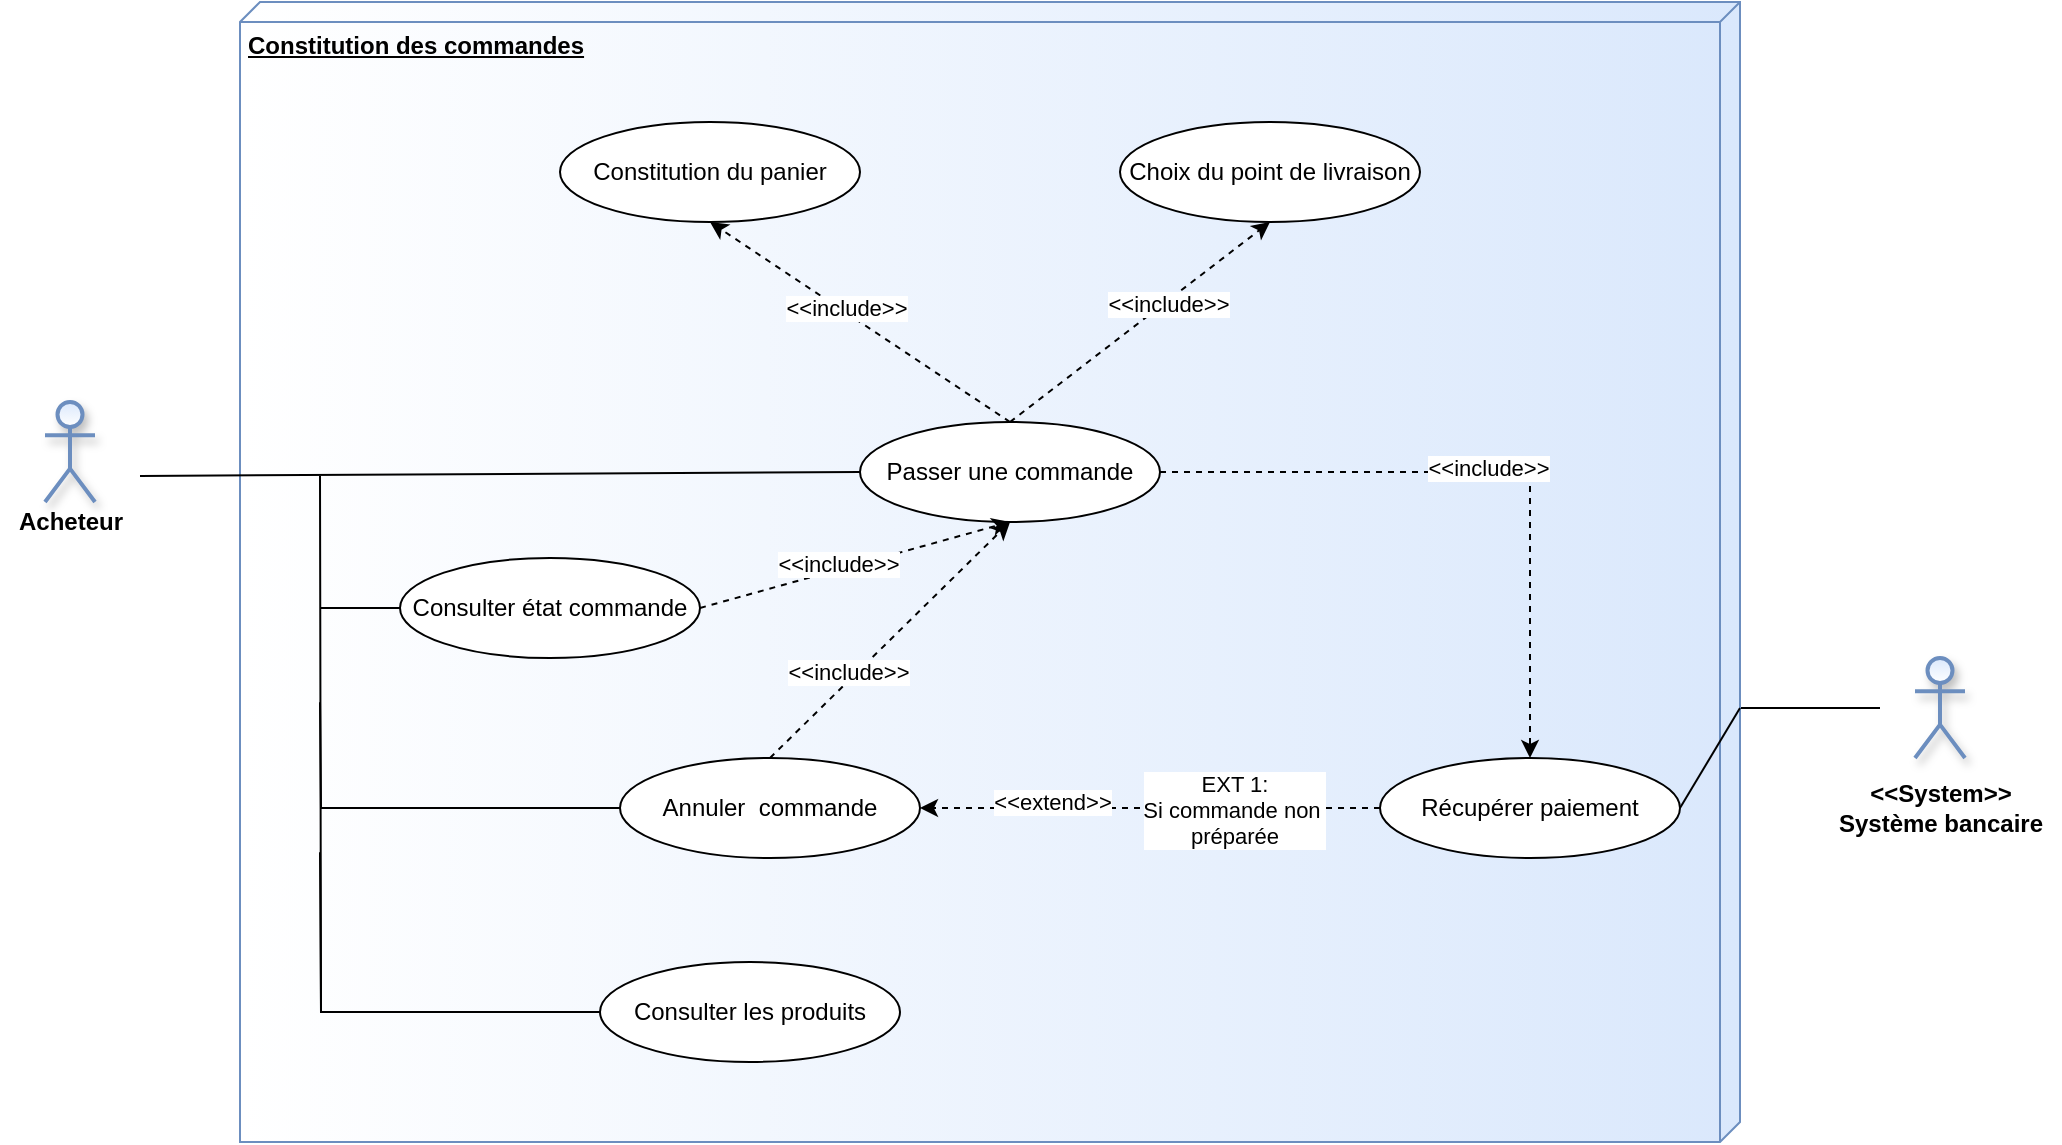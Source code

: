 <mxfile version="14.1.1" type="github">
  <diagram name="Page-1" id="e7e014a7-5840-1c2e-5031-d8a46d1fe8dd">
    <mxGraphModel dx="1422" dy="794" grid="1" gridSize="10" guides="1" tooltips="1" connect="1" arrows="1" fold="1" page="1" pageScale="1" pageWidth="1169" pageHeight="826" background="#ffffff" math="0" shadow="0">
      <root>
        <mxCell id="0" />
        <mxCell id="1" parent="0" />
        <mxCell id="zPnv1FVnI_NJTMRD5HDy-7" style="edgeStyle=orthogonalEdgeStyle;rounded=0;orthogonalLoop=1;jettySize=auto;html=1;exitX=0;exitY=0;exitDx=345;exitDy=0;exitPerimeter=0;endArrow=none;endFill=0;" edge="1" parent="1" source="rr55XMxGJXw-yliVTniT-41">
          <mxGeometry relative="1" as="geometry">
            <mxPoint x="1060" y="463" as="targetPoint" />
            <Array as="points">
              <mxPoint x="990" y="463" />
            </Array>
          </mxGeometry>
        </mxCell>
        <mxCell id="rr55XMxGJXw-yliVTniT-41" value="&lt;b&gt;Constitution des commandes&lt;/b&gt;" style="verticalAlign=top;align=left;spacingTop=8;spacingLeft=2;spacingRight=12;shape=cube;size=10;direction=south;fontStyle=4;html=1;fillColor=#dae8fc;strokeColor=#6c8ebf;gradientColor=#ffffff;" parent="1" vertex="1">
          <mxGeometry x="240" y="110" width="750" height="570" as="geometry" />
        </mxCell>
        <mxCell id="rr55XMxGJXw-yliVTniT-51" style="rounded=0;orthogonalLoop=1;jettySize=auto;html=1;exitX=0.5;exitY=0;exitDx=0;exitDy=0;entryX=0.5;entryY=1;entryDx=0;entryDy=0;dashed=1;" parent="1" source="rr55XMxGJXw-yliVTniT-42" target="rr55XMxGJXw-yliVTniT-47" edge="1">
          <mxGeometry relative="1" as="geometry" />
        </mxCell>
        <mxCell id="rr55XMxGJXw-yliVTniT-54" value="&amp;lt;&amp;lt;include&amp;gt;&amp;gt;" style="edgeLabel;html=1;align=center;verticalAlign=middle;resizable=0;points=[];" parent="rr55XMxGJXw-yliVTniT-51" vertex="1" connectable="0">
          <mxGeometry x="0.182" y="-2" relative="1" as="geometry">
            <mxPoint x="4.82" y="3.04" as="offset" />
          </mxGeometry>
        </mxCell>
        <mxCell id="rr55XMxGJXw-yliVTniT-52" style="edgeStyle=none;rounded=0;orthogonalLoop=1;jettySize=auto;html=1;exitX=0.5;exitY=0;exitDx=0;exitDy=0;entryX=0.5;entryY=1;entryDx=0;entryDy=0;dashed=1;" parent="1" source="rr55XMxGJXw-yliVTniT-42" target="rr55XMxGJXw-yliVTniT-48" edge="1">
          <mxGeometry relative="1" as="geometry" />
        </mxCell>
        <mxCell id="rr55XMxGJXw-yliVTniT-55" value="&amp;lt;&amp;lt;include&amp;gt;&amp;gt;" style="edgeLabel;html=1;align=center;verticalAlign=middle;resizable=0;points=[];" parent="rr55XMxGJXw-yliVTniT-52" vertex="1" connectable="0">
          <mxGeometry x="0.193" y="-1" relative="1" as="geometry">
            <mxPoint as="offset" />
          </mxGeometry>
        </mxCell>
        <mxCell id="zPnv1FVnI_NJTMRD5HDy-10" style="edgeStyle=orthogonalEdgeStyle;rounded=0;orthogonalLoop=1;jettySize=auto;html=1;exitX=1;exitY=0.5;exitDx=0;exitDy=0;entryX=0.5;entryY=0;entryDx=0;entryDy=0;endArrow=classic;endFill=1;dashed=1;" edge="1" parent="1" source="rr55XMxGJXw-yliVTniT-42" target="zPnv1FVnI_NJTMRD5HDy-8">
          <mxGeometry relative="1" as="geometry" />
        </mxCell>
        <mxCell id="zPnv1FVnI_NJTMRD5HDy-11" value="&amp;lt;&amp;lt;include&amp;gt;&amp;gt;" style="edgeLabel;html=1;align=center;verticalAlign=middle;resizable=0;points=[];" vertex="1" connectable="0" parent="zPnv1FVnI_NJTMRD5HDy-10">
          <mxGeometry y="2" relative="1" as="geometry">
            <mxPoint as="offset" />
          </mxGeometry>
        </mxCell>
        <mxCell id="rr55XMxGJXw-yliVTniT-42" value="Passer une commande" style="ellipse;whiteSpace=wrap;html=1;gradientColor=#ffffff;" parent="1" vertex="1">
          <mxGeometry x="550" y="320" width="150" height="50" as="geometry" />
        </mxCell>
        <mxCell id="rr55XMxGJXw-yliVTniT-61" style="edgeStyle=none;rounded=0;orthogonalLoop=1;jettySize=auto;html=1;exitX=0;exitY=0.5;exitDx=0;exitDy=0;endArrow=none;endFill=0;strokeWidth=1;" parent="1" source="rr55XMxGJXw-yliVTniT-42" edge="1">
          <mxGeometry relative="1" as="geometry">
            <mxPoint x="190" y="347" as="targetPoint" />
            <mxPoint x="380.0" y="347" as="sourcePoint" />
          </mxGeometry>
        </mxCell>
        <mxCell id="rr55XMxGJXw-yliVTniT-47" value="Constitution du panier" style="ellipse;whiteSpace=wrap;html=1;gradientColor=#ffffff;" parent="1" vertex="1">
          <mxGeometry x="400" y="170" width="150" height="50" as="geometry" />
        </mxCell>
        <mxCell id="rr55XMxGJXw-yliVTniT-48" value="Choix du point de livraison" style="ellipse;whiteSpace=wrap;html=1;gradientColor=#ffffff;" parent="1" vertex="1">
          <mxGeometry x="680" y="170" width="150" height="50" as="geometry" />
        </mxCell>
        <mxCell id="rr55XMxGJXw-yliVTniT-60" value="&lt;b&gt;Acheteur&lt;/b&gt;" style="text;html=1;align=center;verticalAlign=middle;resizable=0;points=[];autosize=1;" parent="1" vertex="1">
          <mxGeometry x="120" y="360" width="70" height="20" as="geometry" />
        </mxCell>
        <mxCell id="zPnv1FVnI_NJTMRD5HDy-2" value="" style="shape=umlActor;verticalLabelPosition=bottom;verticalAlign=top;html=1;strokeWidth=2;fillColor=#dae8fc;strokeColor=#6c8ebf;gradientColor=#ffffff;shadow=1;" vertex="1" parent="1">
          <mxGeometry x="142.5" y="310" width="25" height="50" as="geometry" />
        </mxCell>
        <mxCell id="zPnv1FVnI_NJTMRD5HDy-18" style="edgeStyle=orthogonalEdgeStyle;rounded=0;orthogonalLoop=1;jettySize=auto;html=1;exitX=0;exitY=0.5;exitDx=0;exitDy=0;endArrow=none;endFill=0;" edge="1" parent="1" source="zPnv1FVnI_NJTMRD5HDy-3">
          <mxGeometry relative="1" as="geometry">
            <mxPoint x="280" y="535.143" as="targetPoint" />
          </mxGeometry>
        </mxCell>
        <mxCell id="zPnv1FVnI_NJTMRD5HDy-3" value="Consulter les produits" style="ellipse;whiteSpace=wrap;html=1;gradientColor=#ffffff;" vertex="1" parent="1">
          <mxGeometry x="420" y="590" width="150" height="50" as="geometry" />
        </mxCell>
        <mxCell id="zPnv1FVnI_NJTMRD5HDy-5" value="&lt;b&gt;&amp;lt;&amp;lt;System&amp;gt;&amp;gt;&lt;br&gt;Système bancaire&lt;/b&gt;" style="text;html=1;align=center;verticalAlign=middle;resizable=0;points=[];autosize=1;" vertex="1" parent="1">
          <mxGeometry x="1030" y="498" width="120" height="30" as="geometry" />
        </mxCell>
        <mxCell id="zPnv1FVnI_NJTMRD5HDy-6" value="" style="shape=umlActor;verticalLabelPosition=bottom;verticalAlign=top;html=1;strokeWidth=2;fillColor=#dae8fc;strokeColor=#6c8ebf;gradientColor=#ffffff;shadow=1;" vertex="1" parent="1">
          <mxGeometry x="1077.5" y="438" width="25" height="50" as="geometry" />
        </mxCell>
        <mxCell id="zPnv1FVnI_NJTMRD5HDy-13" style="rounded=0;orthogonalLoop=1;jettySize=auto;html=1;exitX=1;exitY=0.5;exitDx=0;exitDy=0;entryX=0;entryY=0;entryDx=345;entryDy=0;entryPerimeter=0;endArrow=none;endFill=0;" edge="1" parent="1" source="zPnv1FVnI_NJTMRD5HDy-8">
          <mxGeometry relative="1" as="geometry">
            <mxPoint x="900.0" y="463" as="sourcePoint" />
            <mxPoint x="990" y="463" as="targetPoint" />
          </mxGeometry>
        </mxCell>
        <mxCell id="zPnv1FVnI_NJTMRD5HDy-22" style="edgeStyle=none;rounded=0;orthogonalLoop=1;jettySize=auto;html=1;exitX=0;exitY=0.5;exitDx=0;exitDy=0;entryX=1;entryY=0.5;entryDx=0;entryDy=0;dashed=1;endArrow=classic;endFill=1;" edge="1" parent="1" source="zPnv1FVnI_NJTMRD5HDy-8" target="zPnv1FVnI_NJTMRD5HDy-16">
          <mxGeometry relative="1" as="geometry" />
        </mxCell>
        <mxCell id="zPnv1FVnI_NJTMRD5HDy-23" value="&amp;lt;&amp;lt;extend&amp;gt;&amp;gt;" style="edgeLabel;html=1;align=center;verticalAlign=middle;resizable=0;points=[];" vertex="1" connectable="0" parent="zPnv1FVnI_NJTMRD5HDy-22">
          <mxGeometry x="-0.145" relative="1" as="geometry">
            <mxPoint x="-66" y="-3" as="offset" />
          </mxGeometry>
        </mxCell>
        <mxCell id="zPnv1FVnI_NJTMRD5HDy-24" value="EXT 1:&lt;br&gt;Si commande non&amp;nbsp;&lt;br&gt;préparée" style="edgeLabel;html=1;align=center;verticalAlign=middle;resizable=0;points=[];" vertex="1" connectable="0" parent="zPnv1FVnI_NJTMRD5HDy-22">
          <mxGeometry x="-0.364" y="1" relative="1" as="geometry">
            <mxPoint as="offset" />
          </mxGeometry>
        </mxCell>
        <mxCell id="zPnv1FVnI_NJTMRD5HDy-8" value="Récupérer paiement" style="ellipse;whiteSpace=wrap;html=1;gradientColor=#ffffff;" vertex="1" parent="1">
          <mxGeometry x="810" y="488" width="150" height="50" as="geometry" />
        </mxCell>
        <mxCell id="zPnv1FVnI_NJTMRD5HDy-15" style="edgeStyle=orthogonalEdgeStyle;rounded=0;orthogonalLoop=1;jettySize=auto;html=1;exitX=0;exitY=0.5;exitDx=0;exitDy=0;endArrow=none;endFill=0;" edge="1" parent="1" source="zPnv1FVnI_NJTMRD5HDy-3">
          <mxGeometry relative="1" as="geometry">
            <mxPoint x="280" y="347" as="targetPoint" />
            <mxPoint x="380.0" y="602" as="sourcePoint" />
          </mxGeometry>
        </mxCell>
        <mxCell id="zPnv1FVnI_NJTMRD5HDy-25" style="edgeStyle=none;rounded=0;orthogonalLoop=1;jettySize=auto;html=1;exitX=0;exitY=0.5;exitDx=0;exitDy=0;endArrow=none;endFill=0;" edge="1" parent="1" source="zPnv1FVnI_NJTMRD5HDy-14">
          <mxGeometry relative="1" as="geometry">
            <mxPoint x="280" y="413" as="targetPoint" />
          </mxGeometry>
        </mxCell>
        <mxCell id="zPnv1FVnI_NJTMRD5HDy-28" style="edgeStyle=none;rounded=0;orthogonalLoop=1;jettySize=auto;html=1;exitX=1;exitY=0.5;exitDx=0;exitDy=0;entryX=0.5;entryY=1;entryDx=0;entryDy=0;endArrow=classic;endFill=1;dashed=1;" edge="1" parent="1" source="zPnv1FVnI_NJTMRD5HDy-14" target="rr55XMxGJXw-yliVTniT-42">
          <mxGeometry relative="1" as="geometry" />
        </mxCell>
        <mxCell id="zPnv1FVnI_NJTMRD5HDy-29" value="&amp;lt;&amp;lt;include&amp;gt;&amp;gt;" style="edgeLabel;html=1;align=center;verticalAlign=middle;resizable=0;points=[];" vertex="1" connectable="0" parent="zPnv1FVnI_NJTMRD5HDy-28">
          <mxGeometry x="-0.26" y="-3" relative="1" as="geometry">
            <mxPoint x="11.01" y="-9.1" as="offset" />
          </mxGeometry>
        </mxCell>
        <mxCell id="zPnv1FVnI_NJTMRD5HDy-14" value="Consulter état commande" style="ellipse;whiteSpace=wrap;html=1;gradientColor=#ffffff;" vertex="1" parent="1">
          <mxGeometry x="320" y="388" width="150" height="50" as="geometry" />
        </mxCell>
        <mxCell id="zPnv1FVnI_NJTMRD5HDy-19" style="edgeStyle=orthogonalEdgeStyle;rounded=0;orthogonalLoop=1;jettySize=auto;html=1;exitX=0;exitY=0.5;exitDx=0;exitDy=0;endArrow=none;endFill=0;" edge="1" parent="1" source="zPnv1FVnI_NJTMRD5HDy-16">
          <mxGeometry relative="1" as="geometry">
            <mxPoint x="280" y="460.118" as="targetPoint" />
          </mxGeometry>
        </mxCell>
        <mxCell id="zPnv1FVnI_NJTMRD5HDy-20" style="rounded=0;orthogonalLoop=1;jettySize=auto;html=1;exitX=0.5;exitY=0;exitDx=0;exitDy=0;entryX=0.5;entryY=1;entryDx=0;entryDy=0;endArrow=classic;endFill=1;dashed=1;" edge="1" parent="1" source="zPnv1FVnI_NJTMRD5HDy-16" target="rr55XMxGJXw-yliVTniT-42">
          <mxGeometry relative="1" as="geometry" />
        </mxCell>
        <mxCell id="zPnv1FVnI_NJTMRD5HDy-21" value="&amp;lt;&amp;lt;include&amp;gt;&amp;gt;" style="edgeLabel;html=1;align=center;verticalAlign=middle;resizable=0;points=[];" vertex="1" connectable="0" parent="zPnv1FVnI_NJTMRD5HDy-20">
          <mxGeometry x="-0.361" y="2" relative="1" as="geometry">
            <mxPoint x="2" y="-4.43" as="offset" />
          </mxGeometry>
        </mxCell>
        <mxCell id="zPnv1FVnI_NJTMRD5HDy-16" value="Annuler&amp;nbsp; commande" style="ellipse;whiteSpace=wrap;html=1;gradientColor=#ffffff;" vertex="1" parent="1">
          <mxGeometry x="430" y="488" width="150" height="50" as="geometry" />
        </mxCell>
      </root>
    </mxGraphModel>
  </diagram>
</mxfile>
